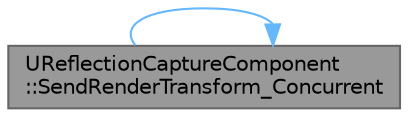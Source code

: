 digraph "UReflectionCaptureComponent::SendRenderTransform_Concurrent"
{
 // INTERACTIVE_SVG=YES
 // LATEX_PDF_SIZE
  bgcolor="transparent";
  edge [fontname=Helvetica,fontsize=10,labelfontname=Helvetica,labelfontsize=10];
  node [fontname=Helvetica,fontsize=10,shape=box,height=0.2,width=0.4];
  rankdir="LR";
  Node1 [id="Node000001",label="UReflectionCaptureComponent\l::SendRenderTransform_Concurrent",height=0.2,width=0.4,color="gray40", fillcolor="grey60", style="filled", fontcolor="black",tooltip="Called to send a transform update for this component to the rendering thread."];
  Node1 -> Node1 [id="edge1_Node000001_Node000001",color="steelblue1",style="solid",tooltip=" "];
}
